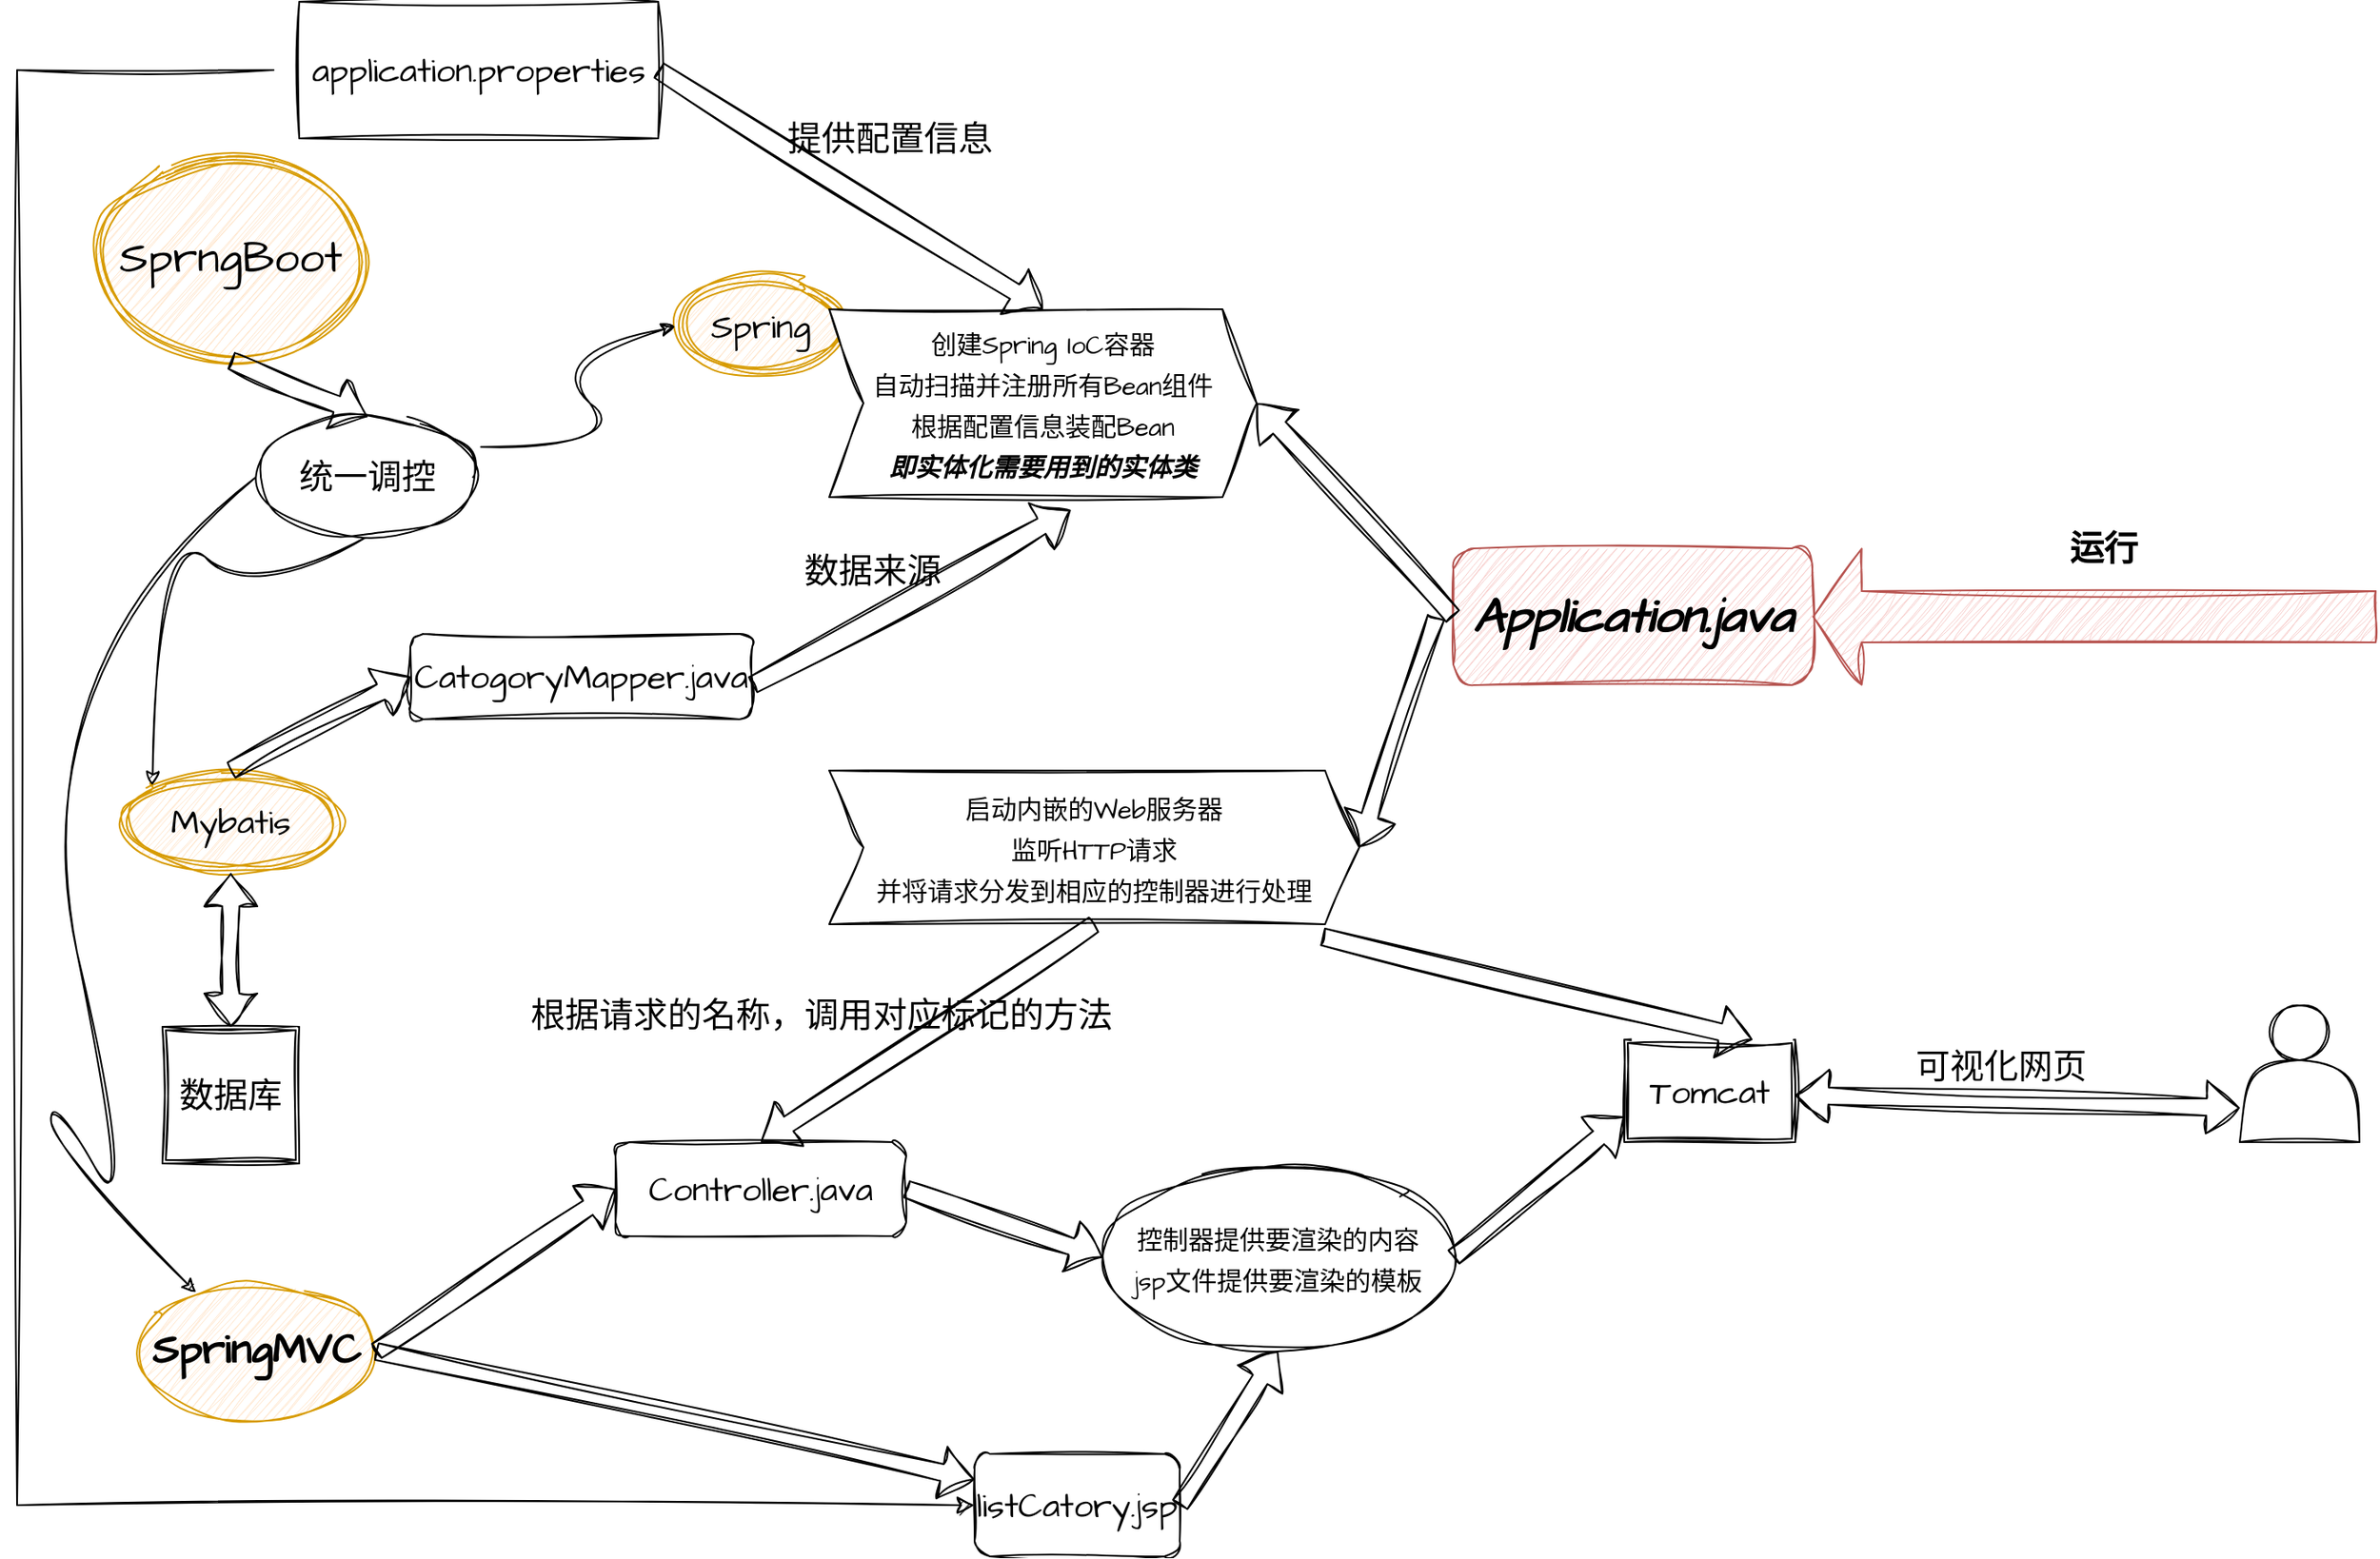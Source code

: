 <mxfile version="21.4.0" type="github">
  <diagram name="第 1 页" id="uDEOaM6BUH3uqSDQIJBq">
    <mxGraphModel dx="1588" dy="856" grid="1" gridSize="10" guides="1" tooltips="1" connect="1" arrows="1" fold="1" page="1" pageScale="1" pageWidth="1920" pageHeight="1200" math="0" shadow="0">
      <root>
        <mxCell id="0" />
        <mxCell id="1" parent="0" />
        <mxCell id="EhlJXv1trMDnH_j5cP6g-1" value="&lt;i style=&quot;&quot;&gt;&lt;b&gt;&lt;font style=&quot;font-size: 28px;&quot;&gt;Application.java&lt;/font&gt;&lt;/b&gt;&lt;/i&gt;" style="rounded=1;whiteSpace=wrap;html=1;sketch=1;hachureGap=4;jiggle=2;curveFitting=1;fontFamily=Architects Daughter;fontSource=https%3A%2F%2Ffonts.googleapis.com%2Fcss%3Ffamily%3DArchitects%2BDaughter;fontSize=20;fillColor=#f8cecc;strokeColor=#B5534F;" vertex="1" parent="1">
          <mxGeometry x="890" y="450" width="210" height="80" as="geometry" />
        </mxCell>
        <mxCell id="EhlJXv1trMDnH_j5cP6g-6" value="" style="shape=actor;whiteSpace=wrap;html=1;sketch=1;hachureGap=4;jiggle=2;curveFitting=1;fontFamily=Architects Daughter;fontSource=https%3A%2F%2Ffonts.googleapis.com%2Fcss%3Ffamily%3DArchitects%2BDaughter;fontSize=20;" vertex="1" parent="1">
          <mxGeometry x="1350" y="717.5" width="70" height="80" as="geometry" />
        </mxCell>
        <mxCell id="EhlJXv1trMDnH_j5cP6g-8" value="&lt;b&gt;运行&lt;/b&gt;" style="text;html=1;align=center;verticalAlign=middle;resizable=0;points=[];autosize=1;strokeColor=none;fillColor=none;fontSize=20;fontFamily=Architects Daughter;" vertex="1" parent="1">
          <mxGeometry x="1240" y="430" width="60" height="40" as="geometry" />
        </mxCell>
        <mxCell id="EhlJXv1trMDnH_j5cP6g-9" value="Tomcat" style="shape=ext;double=1;rounded=0;whiteSpace=wrap;html=1;sketch=1;hachureGap=4;jiggle=2;curveFitting=1;fontFamily=Architects Daughter;fontSource=https%3A%2F%2Ffonts.googleapis.com%2Fcss%3Ffamily%3DArchitects%2BDaughter;fontSize=20;" vertex="1" parent="1">
          <mxGeometry x="990" y="737.5" width="100" height="60" as="geometry" />
        </mxCell>
        <mxCell id="EhlJXv1trMDnH_j5cP6g-10" value="Spring" style="ellipse;shape=doubleEllipse;whiteSpace=wrap;html=1;sketch=1;hachureGap=4;jiggle=2;curveFitting=1;fontFamily=Architects Daughter;fontSource=https%3A%2F%2Ffonts.googleapis.com%2Fcss%3Ffamily%3DArchitects%2BDaughter;fontSize=20;fillColor=#ffe6cc;strokeColor=#d79b00;" vertex="1" parent="1">
          <mxGeometry x="435" y="290" width="100" height="60" as="geometry" />
        </mxCell>
        <mxCell id="EhlJXv1trMDnH_j5cP6g-11" value="&lt;font style=&quot;font-size: 24px;&quot;&gt;&lt;b&gt;SpringMVC&lt;/b&gt;&lt;/font&gt;" style="ellipse;whiteSpace=wrap;html=1;sketch=1;hachureGap=4;jiggle=2;curveFitting=1;fontFamily=Architects Daughter;fontSource=https%3A%2F%2Ffonts.googleapis.com%2Fcss%3Ffamily%3DArchitects%2BDaughter;fontSize=20;fillColor=#ffe6cc;strokeColor=#d79b00;" vertex="1" parent="1">
          <mxGeometry x="120" y="880" width="140" height="80" as="geometry" />
        </mxCell>
        <mxCell id="EhlJXv1trMDnH_j5cP6g-12" value="Mybatis" style="ellipse;shape=doubleEllipse;whiteSpace=wrap;html=1;sketch=1;hachureGap=4;jiggle=2;curveFitting=1;fontFamily=Architects Daughter;fontSource=https%3A%2F%2Ffonts.googleapis.com%2Fcss%3Ffamily%3DArchitects%2BDaughter;fontSize=20;fillColor=#ffe6cc;strokeColor=#d79b00;" vertex="1" parent="1">
          <mxGeometry x="110" y="580" width="130" height="60" as="geometry" />
        </mxCell>
        <mxCell id="EhlJXv1trMDnH_j5cP6g-14" value="Controller.java" style="rounded=1;whiteSpace=wrap;html=1;sketch=1;hachureGap=4;jiggle=2;curveFitting=1;fontFamily=Architects Daughter;fontSource=https%3A%2F%2Ffonts.googleapis.com%2Fcss%3Ffamily%3DArchitects%2BDaughter;fontSize=20;" vertex="1" parent="1">
          <mxGeometry x="400" y="797.5" width="170" height="55" as="geometry" />
        </mxCell>
        <mxCell id="EhlJXv1trMDnH_j5cP6g-15" value="CatogoryMapper.java" style="rounded=1;whiteSpace=wrap;html=1;sketch=1;hachureGap=4;jiggle=2;curveFitting=1;fontFamily=Architects Daughter;fontSource=https%3A%2F%2Ffonts.googleapis.com%2Fcss%3Ffamily%3DArchitects%2BDaughter;fontSize=20;" vertex="1" parent="1">
          <mxGeometry x="280" y="500" width="200" height="50" as="geometry" />
        </mxCell>
        <mxCell id="EhlJXv1trMDnH_j5cP6g-16" value="" style="shape=flexArrow;endArrow=classic;startArrow=classic;html=1;rounded=0;sketch=1;hachureGap=4;jiggle=2;curveFitting=1;fontFamily=Architects Daughter;fontSource=https%3A%2F%2Ffonts.googleapis.com%2Fcss%3Ffamily%3DArchitects%2BDaughter;fontSize=16;entryX=0;entryY=0.75;entryDx=0;entryDy=0;" edge="1" parent="1" target="EhlJXv1trMDnH_j5cP6g-6">
          <mxGeometry width="100" height="100" relative="1" as="geometry">
            <mxPoint x="1090" y="770" as="sourcePoint" />
            <mxPoint x="1288" y="765" as="targetPoint" />
          </mxGeometry>
        </mxCell>
        <mxCell id="EhlJXv1trMDnH_j5cP6g-29" value="数据库" style="shape=ext;double=1;whiteSpace=wrap;html=1;aspect=fixed;sketch=1;hachureGap=4;jiggle=2;curveFitting=1;fontFamily=Architects Daughter;fontSource=https%3A%2F%2Ffonts.googleapis.com%2Fcss%3Ffamily%3DArchitects%2BDaughter;fontSize=20;" vertex="1" parent="1">
          <mxGeometry x="135" y="730" width="80" height="80" as="geometry" />
        </mxCell>
        <mxCell id="EhlJXv1trMDnH_j5cP6g-30" value="&lt;font style=&quot;font-size: 15px;&quot;&gt;创建Spring IoC容器&lt;br&gt;自动扫描并注册所有Bean组件&lt;br&gt;根据配置信息装配Bean&lt;br&gt;&lt;i&gt;&lt;b&gt;即实体化需要用到的实体类&lt;/b&gt;&lt;/i&gt;&lt;br&gt;&lt;/font&gt;" style="shape=step;perimeter=stepPerimeter;whiteSpace=wrap;html=1;fixedSize=1;sketch=1;hachureGap=4;jiggle=2;curveFitting=1;fontFamily=Architects Daughter;fontSource=https%3A%2F%2Ffonts.googleapis.com%2Fcss%3Ffamily%3DArchitects%2BDaughter;fontSize=20;" vertex="1" parent="1">
          <mxGeometry x="525" y="310" width="250" height="110" as="geometry" />
        </mxCell>
        <mxCell id="EhlJXv1trMDnH_j5cP6g-31" value="" style="shape=flexArrow;endArrow=classic;startArrow=classic;html=1;rounded=0;sketch=1;hachureGap=4;jiggle=2;curveFitting=1;fontFamily=Architects Daughter;fontSource=https%3A%2F%2Ffonts.googleapis.com%2Fcss%3Ffamily%3DArchitects%2BDaughter;fontSize=16;entryX=0.5;entryY=1;entryDx=0;entryDy=0;exitX=0.5;exitY=0;exitDx=0;exitDy=0;" edge="1" parent="1" source="EhlJXv1trMDnH_j5cP6g-29" target="EhlJXv1trMDnH_j5cP6g-12">
          <mxGeometry width="100" height="100" relative="1" as="geometry">
            <mxPoint x="270" y="710" as="sourcePoint" />
            <mxPoint x="300" y="640" as="targetPoint" />
          </mxGeometry>
        </mxCell>
        <mxCell id="EhlJXv1trMDnH_j5cP6g-34" value="" style="shape=flexArrow;endArrow=classic;html=1;rounded=0;sketch=1;hachureGap=4;jiggle=2;curveFitting=1;fontFamily=Architects Daughter;fontSource=https%3A%2F%2Ffonts.googleapis.com%2Fcss%3Ffamily%3DArchitects%2BDaughter;fontSize=16;entryX=0.565;entryY=1.069;entryDx=0;entryDy=0;entryPerimeter=0;" edge="1" parent="1" target="EhlJXv1trMDnH_j5cP6g-30">
          <mxGeometry width="50" height="50" relative="1" as="geometry">
            <mxPoint x="480" y="530" as="sourcePoint" />
            <mxPoint x="530" y="480" as="targetPoint" />
          </mxGeometry>
        </mxCell>
        <mxCell id="EhlJXv1trMDnH_j5cP6g-35" value="" style="shape=flexArrow;endArrow=classic;html=1;rounded=0;sketch=1;hachureGap=4;jiggle=2;curveFitting=1;fontFamily=Architects Daughter;fontSource=https%3A%2F%2Ffonts.googleapis.com%2Fcss%3Ffamily%3DArchitects%2BDaughter;fontSize=16;exitX=0;exitY=0.5;exitDx=0;exitDy=0;entryX=1;entryY=0.5;entryDx=0;entryDy=0;" edge="1" parent="1" source="EhlJXv1trMDnH_j5cP6g-1" target="EhlJXv1trMDnH_j5cP6g-30">
          <mxGeometry width="50" height="50" relative="1" as="geometry">
            <mxPoint x="500" y="470" as="sourcePoint" />
            <mxPoint x="550" y="420" as="targetPoint" />
          </mxGeometry>
        </mxCell>
        <mxCell id="EhlJXv1trMDnH_j5cP6g-36" value="" style="shape=flexArrow;endArrow=classic;html=1;rounded=0;sketch=1;hachureGap=4;jiggle=2;curveFitting=1;fontFamily=Architects Daughter;fontSource=https%3A%2F%2Ffonts.googleapis.com%2Fcss%3Ffamily%3DArchitects%2BDaughter;fontSize=16;entryX=1;entryY=0.5;entryDx=0;entryDy=0;endWidth=48.571;endSize=9.12;width=30;fillColor=#f8cecc;strokeColor=#b85450;" edge="1" parent="1" target="EhlJXv1trMDnH_j5cP6g-1">
          <mxGeometry width="50" height="50" relative="1" as="geometry">
            <mxPoint x="1430" y="490" as="sourcePoint" />
            <mxPoint x="750" y="490" as="targetPoint" />
          </mxGeometry>
        </mxCell>
        <mxCell id="EhlJXv1trMDnH_j5cP6g-37" value="数据来源" style="text;html=1;align=center;verticalAlign=middle;resizable=0;points=[];autosize=1;strokeColor=none;fillColor=none;fontSize=20;fontFamily=Architects Daughter;" vertex="1" parent="1">
          <mxGeometry x="500" y="443" width="100" height="40" as="geometry" />
        </mxCell>
        <mxCell id="EhlJXv1trMDnH_j5cP6g-44" value="application.properties" style="whiteSpace=wrap;html=1;sketch=1;hachureGap=4;jiggle=2;curveFitting=1;fontFamily=Architects Daughter;fontSource=https%3A%2F%2Ffonts.googleapis.com%2Fcss%3Ffamily%3DArchitects%2BDaughter;fontSize=20;" vertex="1" parent="1">
          <mxGeometry x="215" y="130" width="210" height="80" as="geometry" />
        </mxCell>
        <mxCell id="EhlJXv1trMDnH_j5cP6g-45" value="" style="shape=flexArrow;endArrow=classic;html=1;rounded=0;sketch=1;hachureGap=4;jiggle=2;curveFitting=1;fontFamily=Architects Daughter;fontSource=https%3A%2F%2Ffonts.googleapis.com%2Fcss%3Ffamily%3DArchitects%2BDaughter;fontSize=16;entryX=0;entryY=0.5;entryDx=0;entryDy=0;exitX=0.5;exitY=0;exitDx=0;exitDy=0;" edge="1" parent="1" source="EhlJXv1trMDnH_j5cP6g-12" target="EhlJXv1trMDnH_j5cP6g-15">
          <mxGeometry width="50" height="50" relative="1" as="geometry">
            <mxPoint x="590" y="570" as="sourcePoint" />
            <mxPoint x="640" y="520" as="targetPoint" />
          </mxGeometry>
        </mxCell>
        <mxCell id="EhlJXv1trMDnH_j5cP6g-46" value="" style="shape=flexArrow;endArrow=classic;html=1;rounded=0;sketch=1;hachureGap=4;jiggle=2;curveFitting=1;fontFamily=Architects Daughter;fontSource=https%3A%2F%2Ffonts.googleapis.com%2Fcss%3Ffamily%3DArchitects%2BDaughter;fontSize=16;exitX=1;exitY=0.5;exitDx=0;exitDy=0;entryX=0.5;entryY=0;entryDx=0;entryDy=0;" edge="1" parent="1" source="EhlJXv1trMDnH_j5cP6g-44" target="EhlJXv1trMDnH_j5cP6g-30">
          <mxGeometry width="50" height="50" relative="1" as="geometry">
            <mxPoint x="590" y="570" as="sourcePoint" />
            <mxPoint x="640" y="520" as="targetPoint" />
          </mxGeometry>
        </mxCell>
        <mxCell id="EhlJXv1trMDnH_j5cP6g-47" value="提供配置信息" style="text;html=1;align=center;verticalAlign=middle;resizable=0;points=[];autosize=1;strokeColor=none;fillColor=none;fontSize=20;fontFamily=Architects Daughter;" vertex="1" parent="1">
          <mxGeometry x="490" y="190" width="140" height="40" as="geometry" />
        </mxCell>
        <mxCell id="EhlJXv1trMDnH_j5cP6g-48" value="&lt;font style=&quot;font-size: 15px;&quot;&gt;启动内嵌的Web服务器&lt;br&gt;监听HTTP请求&lt;br&gt;并将请求分发到相应的控制器进行处理&lt;/font&gt;" style="shape=step;perimeter=stepPerimeter;whiteSpace=wrap;html=1;fixedSize=1;sketch=1;hachureGap=4;jiggle=2;curveFitting=1;fontFamily=Architects Daughter;fontSource=https%3A%2F%2Ffonts.googleapis.com%2Fcss%3Ffamily%3DArchitects%2BDaughter;fontSize=20;" vertex="1" parent="1">
          <mxGeometry x="525" y="580" width="310" height="90" as="geometry" />
        </mxCell>
        <mxCell id="EhlJXv1trMDnH_j5cP6g-54" value="" style="shape=flexArrow;endArrow=classic;html=1;rounded=0;sketch=1;hachureGap=4;jiggle=2;curveFitting=1;fontFamily=Architects Daughter;fontSource=https%3A%2F%2Ffonts.googleapis.com%2Fcss%3Ffamily%3DArchitects%2BDaughter;fontSize=16;entryX=1;entryY=0.5;entryDx=0;entryDy=0;" edge="1" parent="1" target="EhlJXv1trMDnH_j5cP6g-48">
          <mxGeometry width="50" height="50" relative="1" as="geometry">
            <mxPoint x="880" y="490" as="sourcePoint" />
            <mxPoint x="940" y="530" as="targetPoint" />
          </mxGeometry>
        </mxCell>
        <mxCell id="EhlJXv1trMDnH_j5cP6g-55" value="" style="shape=flexArrow;endArrow=classic;html=1;rounded=0;sketch=1;hachureGap=4;jiggle=2;curveFitting=1;fontFamily=Architects Daughter;fontSource=https%3A%2F%2Ffonts.googleapis.com%2Fcss%3Ffamily%3DArchitects%2BDaughter;fontSize=16;entryX=0.5;entryY=0;entryDx=0;entryDy=0;exitX=0.5;exitY=1;exitDx=0;exitDy=0;" edge="1" parent="1" source="EhlJXv1trMDnH_j5cP6g-48" target="EhlJXv1trMDnH_j5cP6g-14">
          <mxGeometry width="50" height="50" relative="1" as="geometry">
            <mxPoint x="920" y="770" as="sourcePoint" />
            <mxPoint x="970" y="720" as="targetPoint" />
          </mxGeometry>
        </mxCell>
        <mxCell id="EhlJXv1trMDnH_j5cP6g-58" value="" style="shape=flexArrow;endArrow=classic;html=1;rounded=0;sketch=1;hachureGap=4;jiggle=2;curveFitting=1;fontFamily=Architects Daughter;fontSource=https%3A%2F%2Ffonts.googleapis.com%2Fcss%3Ffamily%3DArchitects%2BDaughter;fontSize=16;entryX=0.75;entryY=0;entryDx=0;entryDy=0;exitX=0.93;exitY=1.081;exitDx=0;exitDy=0;exitPerimeter=0;" edge="1" parent="1" source="EhlJXv1trMDnH_j5cP6g-48" target="EhlJXv1trMDnH_j5cP6g-9">
          <mxGeometry width="50" height="50" relative="1" as="geometry">
            <mxPoint x="850" y="760" as="sourcePoint" />
            <mxPoint x="900" y="710" as="targetPoint" />
          </mxGeometry>
        </mxCell>
        <mxCell id="EhlJXv1trMDnH_j5cP6g-60" value="根据请求的名称，调用对应标记的方法" style="text;html=1;align=center;verticalAlign=middle;resizable=0;points=[];autosize=1;strokeColor=none;fillColor=none;fontSize=20;fontFamily=Architects Daughter;" vertex="1" parent="1">
          <mxGeometry x="340" y="703" width="360" height="40" as="geometry" />
        </mxCell>
        <mxCell id="EhlJXv1trMDnH_j5cP6g-62" value="listCatory.jsp" style="rounded=1;whiteSpace=wrap;html=1;sketch=1;hachureGap=4;jiggle=2;curveFitting=1;fontFamily=Architects Daughter;fontSource=https%3A%2F%2Ffonts.googleapis.com%2Fcss%3Ffamily%3DArchitects%2BDaughter;fontSize=20;" vertex="1" parent="1">
          <mxGeometry x="610" y="980" width="120" height="60" as="geometry" />
        </mxCell>
        <mxCell id="EhlJXv1trMDnH_j5cP6g-64" value="" style="edgeStyle=elbowEdgeStyle;elbow=horizontal;endArrow=classic;html=1;curved=0;rounded=0;endSize=8;startSize=8;sketch=1;hachureGap=4;jiggle=2;curveFitting=1;fontFamily=Architects Daughter;fontSource=https%3A%2F%2Ffonts.googleapis.com%2Fcss%3Ffamily%3DArchitects%2BDaughter;fontSize=16;entryX=0;entryY=0.5;entryDx=0;entryDy=0;" edge="1" parent="1" target="EhlJXv1trMDnH_j5cP6g-62">
          <mxGeometry width="50" height="50" relative="1" as="geometry">
            <mxPoint x="200" y="170" as="sourcePoint" />
            <mxPoint x="140" y="320" as="targetPoint" />
            <Array as="points">
              <mxPoint x="50" y="660" />
            </Array>
          </mxGeometry>
        </mxCell>
        <mxCell id="EhlJXv1trMDnH_j5cP6g-66" value="&lt;font style=&quot;font-size: 15px;&quot;&gt;控制器提供要渲染的内容&lt;br&gt;jsp文件提供要渲染的模板&lt;/font&gt;" style="ellipse;whiteSpace=wrap;html=1;sketch=1;hachureGap=4;jiggle=2;curveFitting=1;fontFamily=Architects Daughter;fontSource=https%3A%2F%2Ffonts.googleapis.com%2Fcss%3Ffamily%3DArchitects%2BDaughter;fontSize=20;" vertex="1" parent="1">
          <mxGeometry x="685" y="810" width="205" height="110" as="geometry" />
        </mxCell>
        <mxCell id="EhlJXv1trMDnH_j5cP6g-68" value="" style="shape=flexArrow;endArrow=classic;html=1;rounded=0;sketch=1;hachureGap=4;jiggle=2;curveFitting=1;fontFamily=Architects Daughter;fontSource=https%3A%2F%2Ffonts.googleapis.com%2Fcss%3Ffamily%3DArchitects%2BDaughter;fontSize=16;entryX=0;entryY=0.5;entryDx=0;entryDy=0;exitX=1;exitY=0.5;exitDx=0;exitDy=0;" edge="1" parent="1" source="EhlJXv1trMDnH_j5cP6g-14" target="EhlJXv1trMDnH_j5cP6g-66">
          <mxGeometry width="50" height="50" relative="1" as="geometry">
            <mxPoint x="590" y="800" as="sourcePoint" />
            <mxPoint x="640" y="750" as="targetPoint" />
          </mxGeometry>
        </mxCell>
        <mxCell id="EhlJXv1trMDnH_j5cP6g-69" value="" style="shape=flexArrow;endArrow=classic;html=1;rounded=0;sketch=1;hachureGap=4;jiggle=2;curveFitting=1;fontFamily=Architects Daughter;fontSource=https%3A%2F%2Ffonts.googleapis.com%2Fcss%3Ffamily%3DArchitects%2BDaughter;fontSize=16;exitX=1;exitY=0.5;exitDx=0;exitDy=0;entryX=0.5;entryY=1;entryDx=0;entryDy=0;" edge="1" parent="1" source="EhlJXv1trMDnH_j5cP6g-62" target="EhlJXv1trMDnH_j5cP6g-66">
          <mxGeometry width="50" height="50" relative="1" as="geometry">
            <mxPoint x="590" y="800" as="sourcePoint" />
            <mxPoint x="640" y="750" as="targetPoint" />
          </mxGeometry>
        </mxCell>
        <mxCell id="EhlJXv1trMDnH_j5cP6g-70" value="" style="shape=flexArrow;endArrow=classic;html=1;rounded=0;sketch=1;hachureGap=4;jiggle=2;curveFitting=1;fontFamily=Architects Daughter;fontSource=https%3A%2F%2Ffonts.googleapis.com%2Fcss%3Ffamily%3DArchitects%2BDaughter;fontSize=16;entryX=0;entryY=0.75;entryDx=0;entryDy=0;exitX=1;exitY=0.5;exitDx=0;exitDy=0;" edge="1" parent="1" source="EhlJXv1trMDnH_j5cP6g-66" target="EhlJXv1trMDnH_j5cP6g-9">
          <mxGeometry width="50" height="50" relative="1" as="geometry">
            <mxPoint x="590" y="800" as="sourcePoint" />
            <mxPoint x="640" y="750" as="targetPoint" />
          </mxGeometry>
        </mxCell>
        <mxCell id="EhlJXv1trMDnH_j5cP6g-72" value="&lt;font style=&quot;font-size: 26px;&quot;&gt;SprngBoot&lt;/font&gt;" style="ellipse;shape=doubleEllipse;whiteSpace=wrap;html=1;sketch=1;hachureGap=4;jiggle=2;curveFitting=1;fontFamily=Architects Daughter;fontSource=https%3A%2F%2Ffonts.googleapis.com%2Fcss%3Ffamily%3DArchitects%2BDaughter;fontSize=20;fillColor=#ffe6cc;strokeColor=#d79b00;" vertex="1" parent="1">
          <mxGeometry x="95" y="220" width="160" height="120" as="geometry" />
        </mxCell>
        <mxCell id="EhlJXv1trMDnH_j5cP6g-74" value="可视化网页" style="text;html=1;align=center;verticalAlign=middle;resizable=0;points=[];autosize=1;strokeColor=none;fillColor=none;fontSize=20;fontFamily=Architects Daughter;" vertex="1" parent="1">
          <mxGeometry x="1150" y="733" width="120" height="40" as="geometry" />
        </mxCell>
        <mxCell id="EhlJXv1trMDnH_j5cP6g-75" value="" style="curved=1;endArrow=classic;html=1;rounded=0;sketch=1;hachureGap=4;jiggle=2;curveFitting=1;fontFamily=Architects Daughter;fontSource=https%3A%2F%2Ffonts.googleapis.com%2Fcss%3Ffamily%3DArchitects%2BDaughter;fontSize=16;entryX=0;entryY=0.5;entryDx=0;entryDy=0;exitX=1.01;exitY=0.252;exitDx=0;exitDy=0;exitPerimeter=0;" edge="1" parent="1" source="EhlJXv1trMDnH_j5cP6g-80" target="EhlJXv1trMDnH_j5cP6g-10">
          <mxGeometry width="50" height="50" relative="1" as="geometry">
            <mxPoint x="360" y="390" as="sourcePoint" />
            <mxPoint x="410" y="340" as="targetPoint" />
            <Array as="points">
              <mxPoint x="410" y="390" />
              <mxPoint x="360" y="340" />
            </Array>
          </mxGeometry>
        </mxCell>
        <mxCell id="EhlJXv1trMDnH_j5cP6g-77" value="" style="curved=1;endArrow=classic;html=1;rounded=0;sketch=1;hachureGap=4;jiggle=2;curveFitting=1;fontFamily=Architects Daughter;fontSource=https%3A%2F%2Ffonts.googleapis.com%2Fcss%3Ffamily%3DArchitects%2BDaughter;fontSize=16;entryX=0;entryY=0;entryDx=0;entryDy=0;exitX=0.5;exitY=1;exitDx=0;exitDy=0;" edge="1" parent="1" source="EhlJXv1trMDnH_j5cP6g-80" target="EhlJXv1trMDnH_j5cP6g-12">
          <mxGeometry width="50" height="50" relative="1" as="geometry">
            <mxPoint x="210" y="460" as="sourcePoint" />
            <mxPoint x="185" y="430" as="targetPoint" />
            <Array as="points">
              <mxPoint x="185" y="480" />
              <mxPoint x="135" y="430" />
            </Array>
          </mxGeometry>
        </mxCell>
        <mxCell id="EhlJXv1trMDnH_j5cP6g-78" value="" style="curved=1;endArrow=classic;html=1;rounded=0;sketch=1;hachureGap=4;jiggle=2;curveFitting=1;fontFamily=Architects Daughter;fontSource=https%3A%2F%2Ffonts.googleapis.com%2Fcss%3Ffamily%3DArchitects%2BDaughter;fontSize=16;exitX=0;exitY=0.5;exitDx=0;exitDy=0;" edge="1" parent="1" source="EhlJXv1trMDnH_j5cP6g-80" target="EhlJXv1trMDnH_j5cP6g-11">
          <mxGeometry width="50" height="50" relative="1" as="geometry">
            <mxPoint x="180" y="380" as="sourcePoint" />
            <mxPoint x="120" y="802.5" as="targetPoint" />
            <Array as="points">
              <mxPoint x="50" y="520" />
              <mxPoint x="120" y="852.5" />
              <mxPoint x="70" y="770" />
              <mxPoint x="70" y="802.5" />
            </Array>
          </mxGeometry>
        </mxCell>
        <mxCell id="EhlJXv1trMDnH_j5cP6g-80" value="统一调控" style="ellipse;whiteSpace=wrap;html=1;sketch=1;hachureGap=4;jiggle=2;curveFitting=1;fontFamily=Architects Daughter;fontSource=https%3A%2F%2Ffonts.googleapis.com%2Fcss%3Ffamily%3DArchitects%2BDaughter;fontSize=20;" vertex="1" parent="1">
          <mxGeometry x="190" y="373" width="130" height="70" as="geometry" />
        </mxCell>
        <mxCell id="EhlJXv1trMDnH_j5cP6g-83" value="" style="shape=flexArrow;endArrow=classic;html=1;rounded=0;sketch=1;hachureGap=4;jiggle=2;curveFitting=1;fontFamily=Architects Daughter;fontSource=https%3A%2F%2Ffonts.googleapis.com%2Fcss%3Ffamily%3DArchitects%2BDaughter;fontSize=16;entryX=0.5;entryY=0;entryDx=0;entryDy=0;exitX=0.5;exitY=1;exitDx=0;exitDy=0;" edge="1" parent="1" source="EhlJXv1trMDnH_j5cP6g-72" target="EhlJXv1trMDnH_j5cP6g-80">
          <mxGeometry width="50" height="50" relative="1" as="geometry">
            <mxPoint x="220" y="360" as="sourcePoint" />
            <mxPoint x="280" y="300" as="targetPoint" />
          </mxGeometry>
        </mxCell>
        <mxCell id="EhlJXv1trMDnH_j5cP6g-84" value="" style="shape=flexArrow;endArrow=classic;html=1;rounded=0;sketch=1;hachureGap=4;jiggle=2;curveFitting=1;fontFamily=Architects Daughter;fontSource=https%3A%2F%2Ffonts.googleapis.com%2Fcss%3Ffamily%3DArchitects%2BDaughter;fontSize=16;exitX=1;exitY=0.5;exitDx=0;exitDy=0;entryX=0;entryY=0.5;entryDx=0;entryDy=0;" edge="1" parent="1" source="EhlJXv1trMDnH_j5cP6g-11" target="EhlJXv1trMDnH_j5cP6g-14">
          <mxGeometry width="50" height="50" relative="1" as="geometry">
            <mxPoint x="610" y="650" as="sourcePoint" />
            <mxPoint x="660" y="600" as="targetPoint" />
          </mxGeometry>
        </mxCell>
        <mxCell id="EhlJXv1trMDnH_j5cP6g-85" value="" style="shape=flexArrow;endArrow=classic;html=1;rounded=0;sketch=1;hachureGap=4;jiggle=2;curveFitting=1;fontFamily=Architects Daughter;fontSource=https%3A%2F%2Ffonts.googleapis.com%2Fcss%3Ffamily%3DArchitects%2BDaughter;fontSize=16;entryX=0;entryY=0.25;entryDx=0;entryDy=0;" edge="1" parent="1" target="EhlJXv1trMDnH_j5cP6g-62">
          <mxGeometry width="50" height="50" relative="1" as="geometry">
            <mxPoint x="260" y="920" as="sourcePoint" />
            <mxPoint x="535" y="940" as="targetPoint" />
            <Array as="points" />
          </mxGeometry>
        </mxCell>
      </root>
    </mxGraphModel>
  </diagram>
</mxfile>
